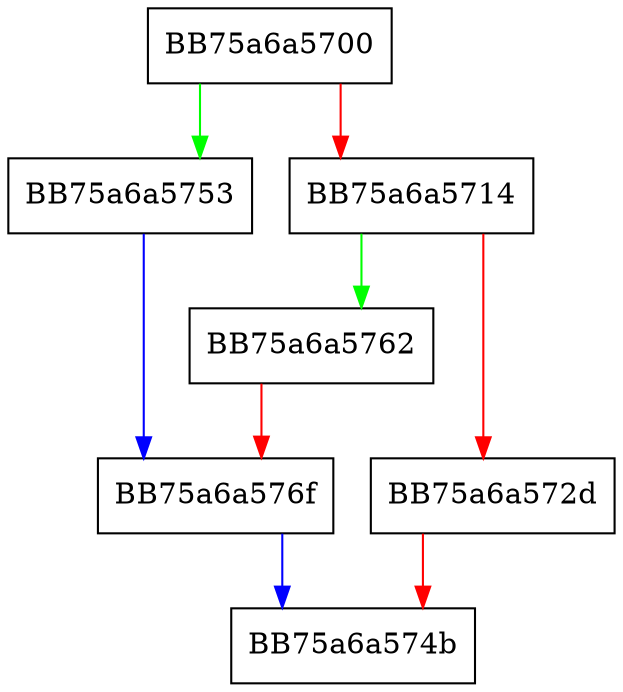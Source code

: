 digraph ServerStreamSetAttribute {
  node [shape="box"];
  graph [splines=ortho];
  BB75a6a5700 -> BB75a6a5753 [color="green"];
  BB75a6a5700 -> BB75a6a5714 [color="red"];
  BB75a6a5714 -> BB75a6a5762 [color="green"];
  BB75a6a5714 -> BB75a6a572d [color="red"];
  BB75a6a572d -> BB75a6a574b [color="red"];
  BB75a6a5753 -> BB75a6a576f [color="blue"];
  BB75a6a5762 -> BB75a6a576f [color="red"];
  BB75a6a576f -> BB75a6a574b [color="blue"];
}